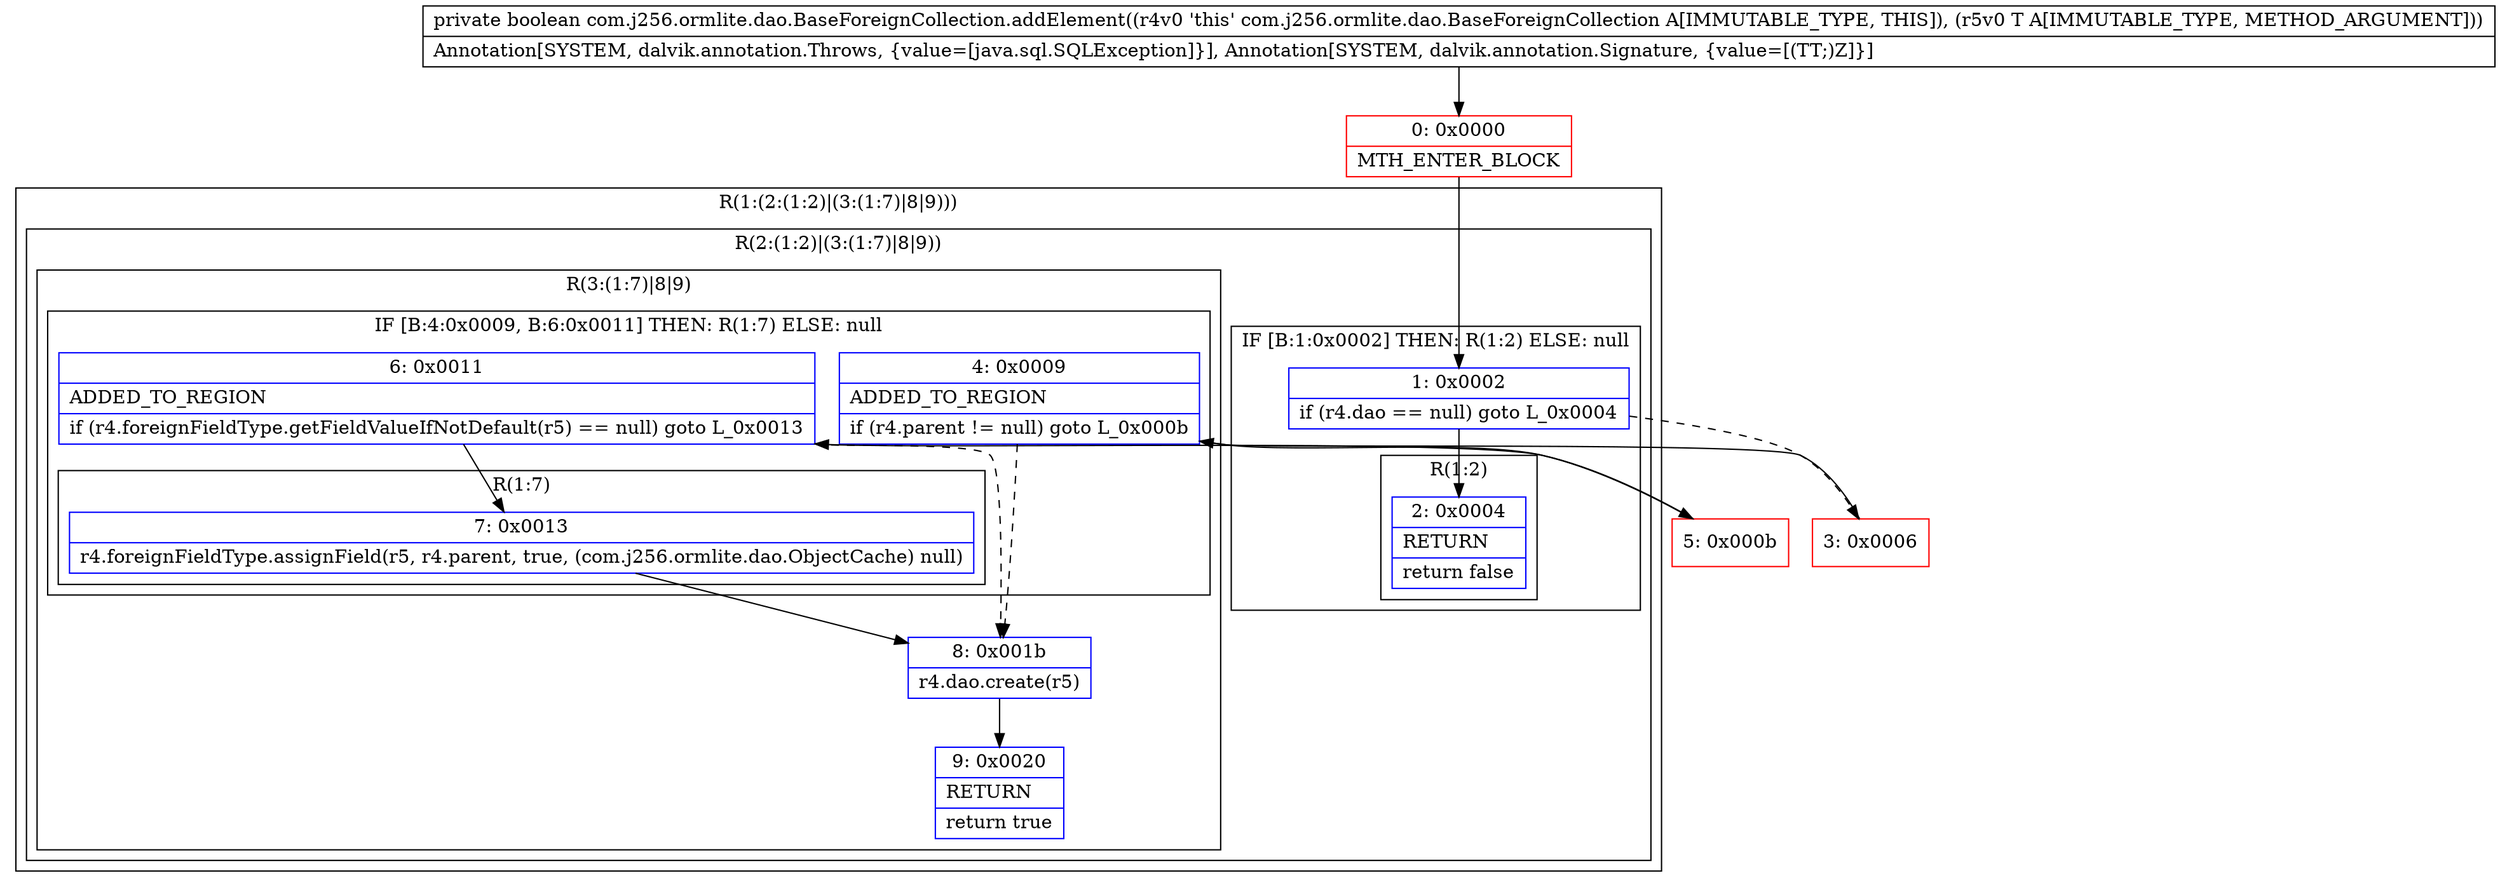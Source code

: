 digraph "CFG forcom.j256.ormlite.dao.BaseForeignCollection.addElement(Ljava\/lang\/Object;)Z" {
subgraph cluster_Region_1949048742 {
label = "R(1:(2:(1:2)|(3:(1:7)|8|9)))";
node [shape=record,color=blue];
subgraph cluster_Region_1341739923 {
label = "R(2:(1:2)|(3:(1:7)|8|9))";
node [shape=record,color=blue];
subgraph cluster_IfRegion_532617200 {
label = "IF [B:1:0x0002] THEN: R(1:2) ELSE: null";
node [shape=record,color=blue];
Node_1 [shape=record,label="{1\:\ 0x0002|if (r4.dao == null) goto L_0x0004\l}"];
subgraph cluster_Region_187977569 {
label = "R(1:2)";
node [shape=record,color=blue];
Node_2 [shape=record,label="{2\:\ 0x0004|RETURN\l|return false\l}"];
}
}
subgraph cluster_Region_527544462 {
label = "R(3:(1:7)|8|9)";
node [shape=record,color=blue];
subgraph cluster_IfRegion_445713720 {
label = "IF [B:4:0x0009, B:6:0x0011] THEN: R(1:7) ELSE: null";
node [shape=record,color=blue];
Node_4 [shape=record,label="{4\:\ 0x0009|ADDED_TO_REGION\l|if (r4.parent != null) goto L_0x000b\l}"];
Node_6 [shape=record,label="{6\:\ 0x0011|ADDED_TO_REGION\l|if (r4.foreignFieldType.getFieldValueIfNotDefault(r5) == null) goto L_0x0013\l}"];
subgraph cluster_Region_2113313037 {
label = "R(1:7)";
node [shape=record,color=blue];
Node_7 [shape=record,label="{7\:\ 0x0013|r4.foreignFieldType.assignField(r5, r4.parent, true, (com.j256.ormlite.dao.ObjectCache) null)\l}"];
}
}
Node_8 [shape=record,label="{8\:\ 0x001b|r4.dao.create(r5)\l}"];
Node_9 [shape=record,label="{9\:\ 0x0020|RETURN\l|return true\l}"];
}
}
}
Node_0 [shape=record,color=red,label="{0\:\ 0x0000|MTH_ENTER_BLOCK\l}"];
Node_3 [shape=record,color=red,label="{3\:\ 0x0006}"];
Node_5 [shape=record,color=red,label="{5\:\ 0x000b}"];
MethodNode[shape=record,label="{private boolean com.j256.ormlite.dao.BaseForeignCollection.addElement((r4v0 'this' com.j256.ormlite.dao.BaseForeignCollection A[IMMUTABLE_TYPE, THIS]), (r5v0 T A[IMMUTABLE_TYPE, METHOD_ARGUMENT]))  | Annotation[SYSTEM, dalvik.annotation.Throws, \{value=[java.sql.SQLException]\}], Annotation[SYSTEM, dalvik.annotation.Signature, \{value=[(TT;)Z]\}]\l}"];
MethodNode -> Node_0;
Node_1 -> Node_2;
Node_1 -> Node_3[style=dashed];
Node_4 -> Node_5;
Node_4 -> Node_8[style=dashed];
Node_6 -> Node_7;
Node_6 -> Node_8[style=dashed];
Node_7 -> Node_8;
Node_8 -> Node_9;
Node_0 -> Node_1;
Node_3 -> Node_4;
Node_5 -> Node_6;
}

